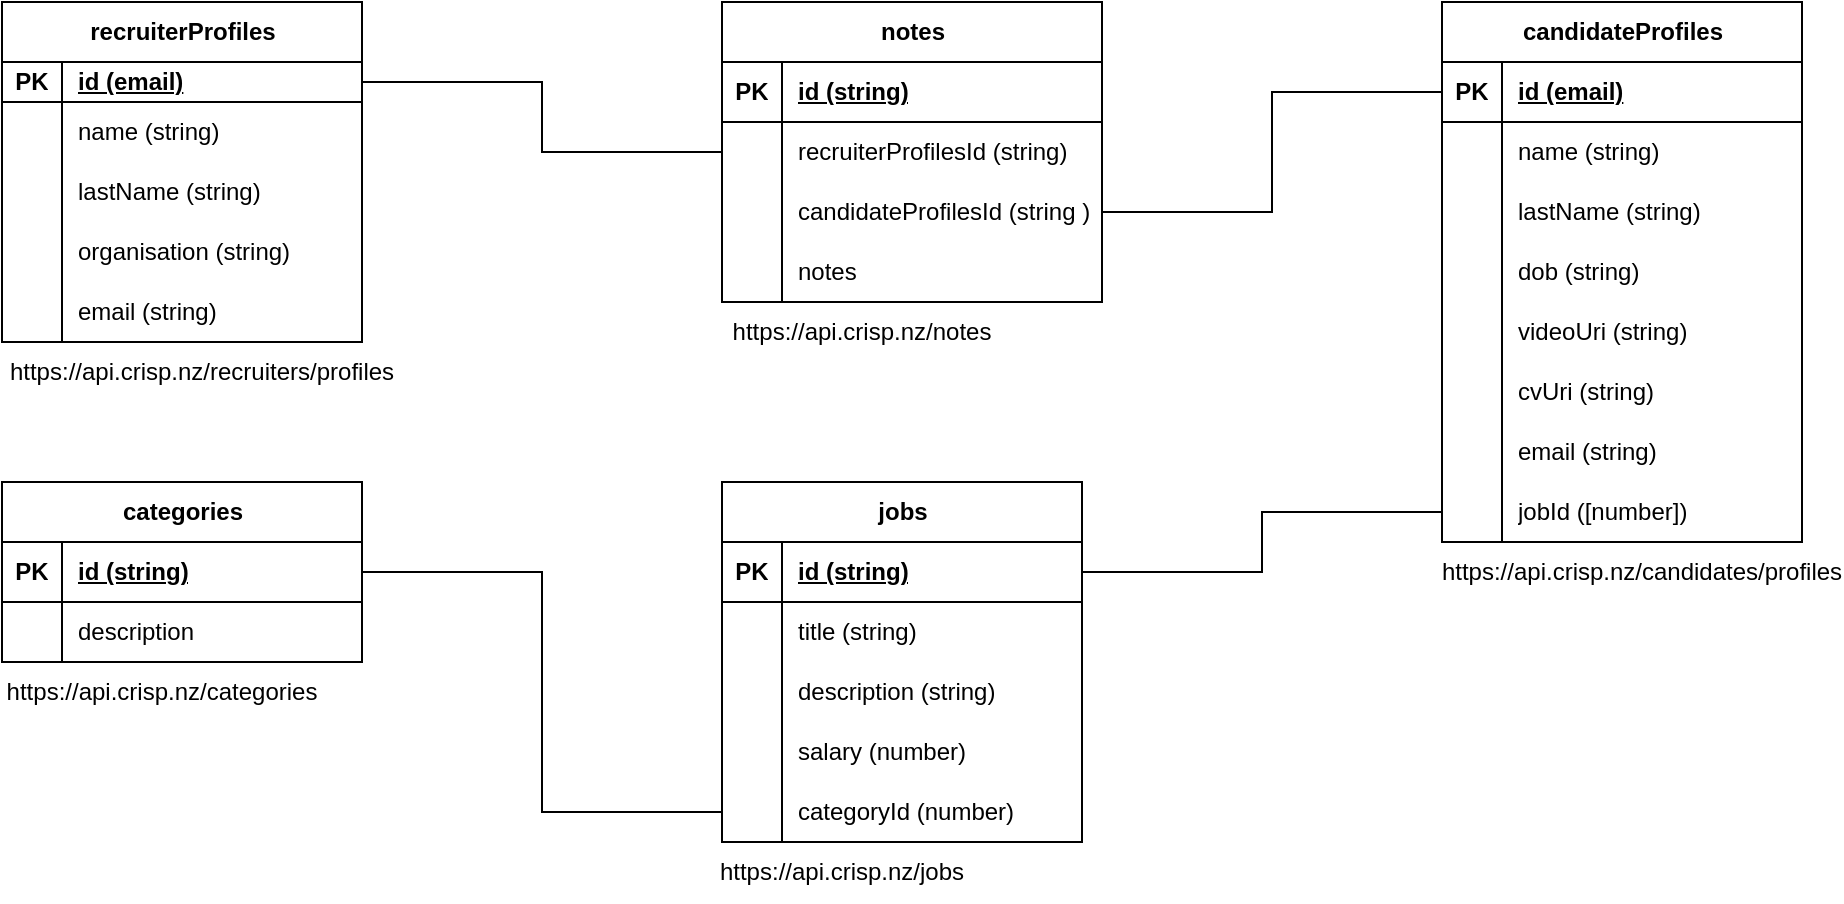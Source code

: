 <mxfile version="24.2.5" type="device">
  <diagram name="Page-1" id="p34B8ISaaaPElcqt_Pla">
    <mxGraphModel dx="1194" dy="756" grid="1" gridSize="10" guides="1" tooltips="1" connect="1" arrows="1" fold="1" page="1" pageScale="1" pageWidth="1169" pageHeight="827" math="0" shadow="0">
      <root>
        <mxCell id="0" />
        <mxCell id="1" parent="0" />
        <mxCell id="lSUQx8kLgc6oG_MkJTXb-1" value="recruiterProfiles" style="shape=table;startSize=30;container=1;collapsible=1;childLayout=tableLayout;fixedRows=1;rowLines=0;fontStyle=1;align=center;resizeLast=1;html=1;" vertex="1" parent="1">
          <mxGeometry x="80" y="80" width="180" height="170" as="geometry" />
        </mxCell>
        <mxCell id="lSUQx8kLgc6oG_MkJTXb-2" value="" style="shape=tableRow;horizontal=0;startSize=0;swimlaneHead=0;swimlaneBody=0;fillColor=none;collapsible=0;dropTarget=0;points=[[0,0.5],[1,0.5]];portConstraint=eastwest;top=0;left=0;right=0;bottom=1;" vertex="1" parent="lSUQx8kLgc6oG_MkJTXb-1">
          <mxGeometry y="30" width="180" height="20" as="geometry" />
        </mxCell>
        <mxCell id="lSUQx8kLgc6oG_MkJTXb-3" value="PK" style="shape=partialRectangle;connectable=0;fillColor=none;top=0;left=0;bottom=0;right=0;fontStyle=1;overflow=hidden;whiteSpace=wrap;html=1;" vertex="1" parent="lSUQx8kLgc6oG_MkJTXb-2">
          <mxGeometry width="30" height="20" as="geometry">
            <mxRectangle width="30" height="20" as="alternateBounds" />
          </mxGeometry>
        </mxCell>
        <mxCell id="lSUQx8kLgc6oG_MkJTXb-4" value="id (email)" style="shape=partialRectangle;connectable=0;fillColor=none;top=0;left=0;bottom=0;right=0;align=left;spacingLeft=6;fontStyle=5;overflow=hidden;whiteSpace=wrap;html=1;" vertex="1" parent="lSUQx8kLgc6oG_MkJTXb-2">
          <mxGeometry x="30" width="150" height="20" as="geometry">
            <mxRectangle width="150" height="20" as="alternateBounds" />
          </mxGeometry>
        </mxCell>
        <mxCell id="lSUQx8kLgc6oG_MkJTXb-5" value="" style="shape=tableRow;horizontal=0;startSize=0;swimlaneHead=0;swimlaneBody=0;fillColor=none;collapsible=0;dropTarget=0;points=[[0,0.5],[1,0.5]];portConstraint=eastwest;top=0;left=0;right=0;bottom=0;" vertex="1" parent="lSUQx8kLgc6oG_MkJTXb-1">
          <mxGeometry y="50" width="180" height="30" as="geometry" />
        </mxCell>
        <mxCell id="lSUQx8kLgc6oG_MkJTXb-6" value="" style="shape=partialRectangle;connectable=0;fillColor=none;top=0;left=0;bottom=0;right=0;editable=1;overflow=hidden;whiteSpace=wrap;html=1;" vertex="1" parent="lSUQx8kLgc6oG_MkJTXb-5">
          <mxGeometry width="30" height="30" as="geometry">
            <mxRectangle width="30" height="30" as="alternateBounds" />
          </mxGeometry>
        </mxCell>
        <mxCell id="lSUQx8kLgc6oG_MkJTXb-7" value="name (string)" style="shape=partialRectangle;connectable=0;fillColor=none;top=0;left=0;bottom=0;right=0;align=left;spacingLeft=6;overflow=hidden;whiteSpace=wrap;html=1;" vertex="1" parent="lSUQx8kLgc6oG_MkJTXb-5">
          <mxGeometry x="30" width="150" height="30" as="geometry">
            <mxRectangle width="150" height="30" as="alternateBounds" />
          </mxGeometry>
        </mxCell>
        <mxCell id="lSUQx8kLgc6oG_MkJTXb-8" value="" style="shape=tableRow;horizontal=0;startSize=0;swimlaneHead=0;swimlaneBody=0;fillColor=none;collapsible=0;dropTarget=0;points=[[0,0.5],[1,0.5]];portConstraint=eastwest;top=0;left=0;right=0;bottom=0;" vertex="1" parent="lSUQx8kLgc6oG_MkJTXb-1">
          <mxGeometry y="80" width="180" height="30" as="geometry" />
        </mxCell>
        <mxCell id="lSUQx8kLgc6oG_MkJTXb-9" value="" style="shape=partialRectangle;connectable=0;fillColor=none;top=0;left=0;bottom=0;right=0;editable=1;overflow=hidden;whiteSpace=wrap;html=1;" vertex="1" parent="lSUQx8kLgc6oG_MkJTXb-8">
          <mxGeometry width="30" height="30" as="geometry">
            <mxRectangle width="30" height="30" as="alternateBounds" />
          </mxGeometry>
        </mxCell>
        <mxCell id="lSUQx8kLgc6oG_MkJTXb-10" value="lastName (string)" style="shape=partialRectangle;connectable=0;fillColor=none;top=0;left=0;bottom=0;right=0;align=left;spacingLeft=6;overflow=hidden;whiteSpace=wrap;html=1;" vertex="1" parent="lSUQx8kLgc6oG_MkJTXb-8">
          <mxGeometry x="30" width="150" height="30" as="geometry">
            <mxRectangle width="150" height="30" as="alternateBounds" />
          </mxGeometry>
        </mxCell>
        <mxCell id="lSUQx8kLgc6oG_MkJTXb-11" value="" style="shape=tableRow;horizontal=0;startSize=0;swimlaneHead=0;swimlaneBody=0;fillColor=none;collapsible=0;dropTarget=0;points=[[0,0.5],[1,0.5]];portConstraint=eastwest;top=0;left=0;right=0;bottom=0;" vertex="1" parent="lSUQx8kLgc6oG_MkJTXb-1">
          <mxGeometry y="110" width="180" height="30" as="geometry" />
        </mxCell>
        <mxCell id="lSUQx8kLgc6oG_MkJTXb-12" value="" style="shape=partialRectangle;connectable=0;fillColor=none;top=0;left=0;bottom=0;right=0;editable=1;overflow=hidden;whiteSpace=wrap;html=1;" vertex="1" parent="lSUQx8kLgc6oG_MkJTXb-11">
          <mxGeometry width="30" height="30" as="geometry">
            <mxRectangle width="30" height="30" as="alternateBounds" />
          </mxGeometry>
        </mxCell>
        <mxCell id="lSUQx8kLgc6oG_MkJTXb-13" value="organisation (string)" style="shape=partialRectangle;connectable=0;fillColor=none;top=0;left=0;bottom=0;right=0;align=left;spacingLeft=6;overflow=hidden;whiteSpace=wrap;html=1;" vertex="1" parent="lSUQx8kLgc6oG_MkJTXb-11">
          <mxGeometry x="30" width="150" height="30" as="geometry">
            <mxRectangle width="150" height="30" as="alternateBounds" />
          </mxGeometry>
        </mxCell>
        <mxCell id="lSUQx8kLgc6oG_MkJTXb-14" value="" style="shape=tableRow;horizontal=0;startSize=0;swimlaneHead=0;swimlaneBody=0;fillColor=none;collapsible=0;dropTarget=0;points=[[0,0.5],[1,0.5]];portConstraint=eastwest;top=0;left=0;right=0;bottom=0;" vertex="1" parent="lSUQx8kLgc6oG_MkJTXb-1">
          <mxGeometry y="140" width="180" height="30" as="geometry" />
        </mxCell>
        <mxCell id="lSUQx8kLgc6oG_MkJTXb-15" value="" style="shape=partialRectangle;connectable=0;fillColor=none;top=0;left=0;bottom=0;right=0;editable=1;overflow=hidden;whiteSpace=wrap;html=1;" vertex="1" parent="lSUQx8kLgc6oG_MkJTXb-14">
          <mxGeometry width="30" height="30" as="geometry">
            <mxRectangle width="30" height="30" as="alternateBounds" />
          </mxGeometry>
        </mxCell>
        <mxCell id="lSUQx8kLgc6oG_MkJTXb-16" value="email (string)" style="shape=partialRectangle;connectable=0;fillColor=none;top=0;left=0;bottom=0;right=0;align=left;spacingLeft=6;overflow=hidden;whiteSpace=wrap;html=1;" vertex="1" parent="lSUQx8kLgc6oG_MkJTXb-14">
          <mxGeometry x="30" width="150" height="30" as="geometry">
            <mxRectangle width="150" height="30" as="alternateBounds" />
          </mxGeometry>
        </mxCell>
        <mxCell id="lSUQx8kLgc6oG_MkJTXb-17" value="https://api.crisp.nz/recruiters/profiles" style="text;html=1;align=center;verticalAlign=middle;whiteSpace=wrap;rounded=0;" vertex="1" parent="1">
          <mxGeometry x="150" y="250" width="60" height="30" as="geometry" />
        </mxCell>
        <mxCell id="lSUQx8kLgc6oG_MkJTXb-18" value="jobs" style="shape=table;startSize=30;container=1;collapsible=1;childLayout=tableLayout;fixedRows=1;rowLines=0;fontStyle=1;align=center;resizeLast=1;html=1;" vertex="1" parent="1">
          <mxGeometry x="440" y="320" width="180" height="180" as="geometry" />
        </mxCell>
        <mxCell id="lSUQx8kLgc6oG_MkJTXb-19" value="" style="shape=tableRow;horizontal=0;startSize=0;swimlaneHead=0;swimlaneBody=0;fillColor=none;collapsible=0;dropTarget=0;points=[[0,0.5],[1,0.5]];portConstraint=eastwest;top=0;left=0;right=0;bottom=1;" vertex="1" parent="lSUQx8kLgc6oG_MkJTXb-18">
          <mxGeometry y="30" width="180" height="30" as="geometry" />
        </mxCell>
        <mxCell id="lSUQx8kLgc6oG_MkJTXb-20" value="PK" style="shape=partialRectangle;connectable=0;fillColor=none;top=0;left=0;bottom=0;right=0;fontStyle=1;overflow=hidden;whiteSpace=wrap;html=1;" vertex="1" parent="lSUQx8kLgc6oG_MkJTXb-19">
          <mxGeometry width="30" height="30" as="geometry">
            <mxRectangle width="30" height="30" as="alternateBounds" />
          </mxGeometry>
        </mxCell>
        <mxCell id="lSUQx8kLgc6oG_MkJTXb-21" value="id (string)" style="shape=partialRectangle;connectable=0;fillColor=none;top=0;left=0;bottom=0;right=0;align=left;spacingLeft=6;fontStyle=5;overflow=hidden;whiteSpace=wrap;html=1;" vertex="1" parent="lSUQx8kLgc6oG_MkJTXb-19">
          <mxGeometry x="30" width="150" height="30" as="geometry">
            <mxRectangle width="150" height="30" as="alternateBounds" />
          </mxGeometry>
        </mxCell>
        <mxCell id="lSUQx8kLgc6oG_MkJTXb-25" value="" style="shape=tableRow;horizontal=0;startSize=0;swimlaneHead=0;swimlaneBody=0;fillColor=none;collapsible=0;dropTarget=0;points=[[0,0.5],[1,0.5]];portConstraint=eastwest;top=0;left=0;right=0;bottom=0;" vertex="1" parent="lSUQx8kLgc6oG_MkJTXb-18">
          <mxGeometry y="60" width="180" height="30" as="geometry" />
        </mxCell>
        <mxCell id="lSUQx8kLgc6oG_MkJTXb-26" value="" style="shape=partialRectangle;connectable=0;fillColor=none;top=0;left=0;bottom=0;right=0;editable=1;overflow=hidden;whiteSpace=wrap;html=1;" vertex="1" parent="lSUQx8kLgc6oG_MkJTXb-25">
          <mxGeometry width="30" height="30" as="geometry">
            <mxRectangle width="30" height="30" as="alternateBounds" />
          </mxGeometry>
        </mxCell>
        <mxCell id="lSUQx8kLgc6oG_MkJTXb-27" value="title (string)" style="shape=partialRectangle;connectable=0;fillColor=none;top=0;left=0;bottom=0;right=0;align=left;spacingLeft=6;overflow=hidden;whiteSpace=wrap;html=1;" vertex="1" parent="lSUQx8kLgc6oG_MkJTXb-25">
          <mxGeometry x="30" width="150" height="30" as="geometry">
            <mxRectangle width="150" height="30" as="alternateBounds" />
          </mxGeometry>
        </mxCell>
        <mxCell id="lSUQx8kLgc6oG_MkJTXb-28" value="" style="shape=tableRow;horizontal=0;startSize=0;swimlaneHead=0;swimlaneBody=0;fillColor=none;collapsible=0;dropTarget=0;points=[[0,0.5],[1,0.5]];portConstraint=eastwest;top=0;left=0;right=0;bottom=0;" vertex="1" parent="lSUQx8kLgc6oG_MkJTXb-18">
          <mxGeometry y="90" width="180" height="30" as="geometry" />
        </mxCell>
        <mxCell id="lSUQx8kLgc6oG_MkJTXb-29" value="" style="shape=partialRectangle;connectable=0;fillColor=none;top=0;left=0;bottom=0;right=0;editable=1;overflow=hidden;whiteSpace=wrap;html=1;" vertex="1" parent="lSUQx8kLgc6oG_MkJTXb-28">
          <mxGeometry width="30" height="30" as="geometry">
            <mxRectangle width="30" height="30" as="alternateBounds" />
          </mxGeometry>
        </mxCell>
        <mxCell id="lSUQx8kLgc6oG_MkJTXb-30" value="description (string)" style="shape=partialRectangle;connectable=0;fillColor=none;top=0;left=0;bottom=0;right=0;align=left;spacingLeft=6;overflow=hidden;whiteSpace=wrap;html=1;" vertex="1" parent="lSUQx8kLgc6oG_MkJTXb-28">
          <mxGeometry x="30" width="150" height="30" as="geometry">
            <mxRectangle width="150" height="30" as="alternateBounds" />
          </mxGeometry>
        </mxCell>
        <mxCell id="lSUQx8kLgc6oG_MkJTXb-31" value="" style="shape=tableRow;horizontal=0;startSize=0;swimlaneHead=0;swimlaneBody=0;fillColor=none;collapsible=0;dropTarget=0;points=[[0,0.5],[1,0.5]];portConstraint=eastwest;top=0;left=0;right=0;bottom=0;" vertex="1" parent="lSUQx8kLgc6oG_MkJTXb-18">
          <mxGeometry y="120" width="180" height="30" as="geometry" />
        </mxCell>
        <mxCell id="lSUQx8kLgc6oG_MkJTXb-32" value="" style="shape=partialRectangle;connectable=0;fillColor=none;top=0;left=0;bottom=0;right=0;editable=1;overflow=hidden;whiteSpace=wrap;html=1;" vertex="1" parent="lSUQx8kLgc6oG_MkJTXb-31">
          <mxGeometry width="30" height="30" as="geometry">
            <mxRectangle width="30" height="30" as="alternateBounds" />
          </mxGeometry>
        </mxCell>
        <mxCell id="lSUQx8kLgc6oG_MkJTXb-33" value="salary (number)" style="shape=partialRectangle;connectable=0;fillColor=none;top=0;left=0;bottom=0;right=0;align=left;spacingLeft=6;overflow=hidden;whiteSpace=wrap;html=1;" vertex="1" parent="lSUQx8kLgc6oG_MkJTXb-31">
          <mxGeometry x="30" width="150" height="30" as="geometry">
            <mxRectangle width="150" height="30" as="alternateBounds" />
          </mxGeometry>
        </mxCell>
        <mxCell id="lSUQx8kLgc6oG_MkJTXb-186" value="" style="shape=tableRow;horizontal=0;startSize=0;swimlaneHead=0;swimlaneBody=0;fillColor=none;collapsible=0;dropTarget=0;points=[[0,0.5],[1,0.5]];portConstraint=eastwest;top=0;left=0;right=0;bottom=0;" vertex="1" parent="lSUQx8kLgc6oG_MkJTXb-18">
          <mxGeometry y="150" width="180" height="30" as="geometry" />
        </mxCell>
        <mxCell id="lSUQx8kLgc6oG_MkJTXb-187" value="" style="shape=partialRectangle;connectable=0;fillColor=none;top=0;left=0;bottom=0;right=0;editable=1;overflow=hidden;whiteSpace=wrap;html=1;" vertex="1" parent="lSUQx8kLgc6oG_MkJTXb-186">
          <mxGeometry width="30" height="30" as="geometry">
            <mxRectangle width="30" height="30" as="alternateBounds" />
          </mxGeometry>
        </mxCell>
        <mxCell id="lSUQx8kLgc6oG_MkJTXb-188" value="categoryId (number)" style="shape=partialRectangle;connectable=0;fillColor=none;top=0;left=0;bottom=0;right=0;align=left;spacingLeft=6;overflow=hidden;whiteSpace=wrap;html=1;" vertex="1" parent="lSUQx8kLgc6oG_MkJTXb-186">
          <mxGeometry x="30" width="150" height="30" as="geometry">
            <mxRectangle width="150" height="30" as="alternateBounds" />
          </mxGeometry>
        </mxCell>
        <mxCell id="lSUQx8kLgc6oG_MkJTXb-34" value="candidateProfiles" style="shape=table;startSize=30;container=1;collapsible=1;childLayout=tableLayout;fixedRows=1;rowLines=0;fontStyle=1;align=center;resizeLast=1;html=1;" vertex="1" parent="1">
          <mxGeometry x="800" y="80" width="180" height="270" as="geometry" />
        </mxCell>
        <mxCell id="lSUQx8kLgc6oG_MkJTXb-35" value="" style="shape=tableRow;horizontal=0;startSize=0;swimlaneHead=0;swimlaneBody=0;fillColor=none;collapsible=0;dropTarget=0;points=[[0,0.5],[1,0.5]];portConstraint=eastwest;top=0;left=0;right=0;bottom=1;" vertex="1" parent="lSUQx8kLgc6oG_MkJTXb-34">
          <mxGeometry y="30" width="180" height="30" as="geometry" />
        </mxCell>
        <mxCell id="lSUQx8kLgc6oG_MkJTXb-36" value="PK" style="shape=partialRectangle;connectable=0;fillColor=none;top=0;left=0;bottom=0;right=0;fontStyle=1;overflow=hidden;whiteSpace=wrap;html=1;" vertex="1" parent="lSUQx8kLgc6oG_MkJTXb-35">
          <mxGeometry width="30" height="30" as="geometry">
            <mxRectangle width="30" height="30" as="alternateBounds" />
          </mxGeometry>
        </mxCell>
        <mxCell id="lSUQx8kLgc6oG_MkJTXb-37" value="id (email)" style="shape=partialRectangle;connectable=0;fillColor=none;top=0;left=0;bottom=0;right=0;align=left;spacingLeft=6;fontStyle=5;overflow=hidden;whiteSpace=wrap;html=1;" vertex="1" parent="lSUQx8kLgc6oG_MkJTXb-35">
          <mxGeometry x="30" width="150" height="30" as="geometry">
            <mxRectangle width="150" height="30" as="alternateBounds" />
          </mxGeometry>
        </mxCell>
        <mxCell id="lSUQx8kLgc6oG_MkJTXb-38" value="" style="shape=tableRow;horizontal=0;startSize=0;swimlaneHead=0;swimlaneBody=0;fillColor=none;collapsible=0;dropTarget=0;points=[[0,0.5],[1,0.5]];portConstraint=eastwest;top=0;left=0;right=0;bottom=0;" vertex="1" parent="lSUQx8kLgc6oG_MkJTXb-34">
          <mxGeometry y="60" width="180" height="30" as="geometry" />
        </mxCell>
        <mxCell id="lSUQx8kLgc6oG_MkJTXb-39" value="" style="shape=partialRectangle;connectable=0;fillColor=none;top=0;left=0;bottom=0;right=0;editable=1;overflow=hidden;whiteSpace=wrap;html=1;" vertex="1" parent="lSUQx8kLgc6oG_MkJTXb-38">
          <mxGeometry width="30" height="30" as="geometry">
            <mxRectangle width="30" height="30" as="alternateBounds" />
          </mxGeometry>
        </mxCell>
        <mxCell id="lSUQx8kLgc6oG_MkJTXb-40" value="name (string)" style="shape=partialRectangle;connectable=0;fillColor=none;top=0;left=0;bottom=0;right=0;align=left;spacingLeft=6;overflow=hidden;whiteSpace=wrap;html=1;" vertex="1" parent="lSUQx8kLgc6oG_MkJTXb-38">
          <mxGeometry x="30" width="150" height="30" as="geometry">
            <mxRectangle width="150" height="30" as="alternateBounds" />
          </mxGeometry>
        </mxCell>
        <mxCell id="lSUQx8kLgc6oG_MkJTXb-41" value="" style="shape=tableRow;horizontal=0;startSize=0;swimlaneHead=0;swimlaneBody=0;fillColor=none;collapsible=0;dropTarget=0;points=[[0,0.5],[1,0.5]];portConstraint=eastwest;top=0;left=0;right=0;bottom=0;" vertex="1" parent="lSUQx8kLgc6oG_MkJTXb-34">
          <mxGeometry y="90" width="180" height="30" as="geometry" />
        </mxCell>
        <mxCell id="lSUQx8kLgc6oG_MkJTXb-42" value="" style="shape=partialRectangle;connectable=0;fillColor=none;top=0;left=0;bottom=0;right=0;editable=1;overflow=hidden;whiteSpace=wrap;html=1;" vertex="1" parent="lSUQx8kLgc6oG_MkJTXb-41">
          <mxGeometry width="30" height="30" as="geometry">
            <mxRectangle width="30" height="30" as="alternateBounds" />
          </mxGeometry>
        </mxCell>
        <mxCell id="lSUQx8kLgc6oG_MkJTXb-43" value="lastName (string)" style="shape=partialRectangle;connectable=0;fillColor=none;top=0;left=0;bottom=0;right=0;align=left;spacingLeft=6;overflow=hidden;whiteSpace=wrap;html=1;" vertex="1" parent="lSUQx8kLgc6oG_MkJTXb-41">
          <mxGeometry x="30" width="150" height="30" as="geometry">
            <mxRectangle width="150" height="30" as="alternateBounds" />
          </mxGeometry>
        </mxCell>
        <mxCell id="lSUQx8kLgc6oG_MkJTXb-44" value="" style="shape=tableRow;horizontal=0;startSize=0;swimlaneHead=0;swimlaneBody=0;fillColor=none;collapsible=0;dropTarget=0;points=[[0,0.5],[1,0.5]];portConstraint=eastwest;top=0;left=0;right=0;bottom=0;" vertex="1" parent="lSUQx8kLgc6oG_MkJTXb-34">
          <mxGeometry y="120" width="180" height="30" as="geometry" />
        </mxCell>
        <mxCell id="lSUQx8kLgc6oG_MkJTXb-45" value="" style="shape=partialRectangle;connectable=0;fillColor=none;top=0;left=0;bottom=0;right=0;editable=1;overflow=hidden;whiteSpace=wrap;html=1;" vertex="1" parent="lSUQx8kLgc6oG_MkJTXb-44">
          <mxGeometry width="30" height="30" as="geometry">
            <mxRectangle width="30" height="30" as="alternateBounds" />
          </mxGeometry>
        </mxCell>
        <mxCell id="lSUQx8kLgc6oG_MkJTXb-46" value="dob (string)" style="shape=partialRectangle;connectable=0;fillColor=none;top=0;left=0;bottom=0;right=0;align=left;spacingLeft=6;overflow=hidden;whiteSpace=wrap;html=1;" vertex="1" parent="lSUQx8kLgc6oG_MkJTXb-44">
          <mxGeometry x="30" width="150" height="30" as="geometry">
            <mxRectangle width="150" height="30" as="alternateBounds" />
          </mxGeometry>
        </mxCell>
        <mxCell id="lSUQx8kLgc6oG_MkJTXb-47" value="" style="shape=tableRow;horizontal=0;startSize=0;swimlaneHead=0;swimlaneBody=0;fillColor=none;collapsible=0;dropTarget=0;points=[[0,0.5],[1,0.5]];portConstraint=eastwest;top=0;left=0;right=0;bottom=0;" vertex="1" parent="lSUQx8kLgc6oG_MkJTXb-34">
          <mxGeometry y="150" width="180" height="30" as="geometry" />
        </mxCell>
        <mxCell id="lSUQx8kLgc6oG_MkJTXb-48" value="" style="shape=partialRectangle;connectable=0;fillColor=none;top=0;left=0;bottom=0;right=0;editable=1;overflow=hidden;whiteSpace=wrap;html=1;" vertex="1" parent="lSUQx8kLgc6oG_MkJTXb-47">
          <mxGeometry width="30" height="30" as="geometry">
            <mxRectangle width="30" height="30" as="alternateBounds" />
          </mxGeometry>
        </mxCell>
        <mxCell id="lSUQx8kLgc6oG_MkJTXb-49" value="videoUri (string)" style="shape=partialRectangle;connectable=0;fillColor=none;top=0;left=0;bottom=0;right=0;align=left;spacingLeft=6;overflow=hidden;whiteSpace=wrap;html=1;" vertex="1" parent="lSUQx8kLgc6oG_MkJTXb-47">
          <mxGeometry x="30" width="150" height="30" as="geometry">
            <mxRectangle width="150" height="30" as="alternateBounds" />
          </mxGeometry>
        </mxCell>
        <mxCell id="lSUQx8kLgc6oG_MkJTXb-50" value="" style="shape=tableRow;horizontal=0;startSize=0;swimlaneHead=0;swimlaneBody=0;fillColor=none;collapsible=0;dropTarget=0;points=[[0,0.5],[1,0.5]];portConstraint=eastwest;top=0;left=0;right=0;bottom=0;" vertex="1" parent="lSUQx8kLgc6oG_MkJTXb-34">
          <mxGeometry y="180" width="180" height="30" as="geometry" />
        </mxCell>
        <mxCell id="lSUQx8kLgc6oG_MkJTXb-51" value="" style="shape=partialRectangle;connectable=0;fillColor=none;top=0;left=0;bottom=0;right=0;editable=1;overflow=hidden;whiteSpace=wrap;html=1;" vertex="1" parent="lSUQx8kLgc6oG_MkJTXb-50">
          <mxGeometry width="30" height="30" as="geometry">
            <mxRectangle width="30" height="30" as="alternateBounds" />
          </mxGeometry>
        </mxCell>
        <mxCell id="lSUQx8kLgc6oG_MkJTXb-52" value="cvUri (string)" style="shape=partialRectangle;connectable=0;fillColor=none;top=0;left=0;bottom=0;right=0;align=left;spacingLeft=6;overflow=hidden;whiteSpace=wrap;html=1;" vertex="1" parent="lSUQx8kLgc6oG_MkJTXb-50">
          <mxGeometry x="30" width="150" height="30" as="geometry">
            <mxRectangle width="150" height="30" as="alternateBounds" />
          </mxGeometry>
        </mxCell>
        <mxCell id="lSUQx8kLgc6oG_MkJTXb-53" value="" style="shape=tableRow;horizontal=0;startSize=0;swimlaneHead=0;swimlaneBody=0;fillColor=none;collapsible=0;dropTarget=0;points=[[0,0.5],[1,0.5]];portConstraint=eastwest;top=0;left=0;right=0;bottom=0;" vertex="1" parent="lSUQx8kLgc6oG_MkJTXb-34">
          <mxGeometry y="210" width="180" height="30" as="geometry" />
        </mxCell>
        <mxCell id="lSUQx8kLgc6oG_MkJTXb-54" value="" style="shape=partialRectangle;connectable=0;fillColor=none;top=0;left=0;bottom=0;right=0;editable=1;overflow=hidden;whiteSpace=wrap;html=1;" vertex="1" parent="lSUQx8kLgc6oG_MkJTXb-53">
          <mxGeometry width="30" height="30" as="geometry">
            <mxRectangle width="30" height="30" as="alternateBounds" />
          </mxGeometry>
        </mxCell>
        <mxCell id="lSUQx8kLgc6oG_MkJTXb-55" value="email (string)" style="shape=partialRectangle;connectable=0;fillColor=none;top=0;left=0;bottom=0;right=0;align=left;spacingLeft=6;overflow=hidden;whiteSpace=wrap;html=1;" vertex="1" parent="lSUQx8kLgc6oG_MkJTXb-53">
          <mxGeometry x="30" width="150" height="30" as="geometry">
            <mxRectangle width="150" height="30" as="alternateBounds" />
          </mxGeometry>
        </mxCell>
        <mxCell id="lSUQx8kLgc6oG_MkJTXb-56" value="" style="shape=tableRow;horizontal=0;startSize=0;swimlaneHead=0;swimlaneBody=0;fillColor=none;collapsible=0;dropTarget=0;points=[[0,0.5],[1,0.5]];portConstraint=eastwest;top=0;left=0;right=0;bottom=0;" vertex="1" parent="lSUQx8kLgc6oG_MkJTXb-34">
          <mxGeometry y="240" width="180" height="30" as="geometry" />
        </mxCell>
        <mxCell id="lSUQx8kLgc6oG_MkJTXb-57" value="" style="shape=partialRectangle;connectable=0;fillColor=none;top=0;left=0;bottom=0;right=0;editable=1;overflow=hidden;whiteSpace=wrap;html=1;" vertex="1" parent="lSUQx8kLgc6oG_MkJTXb-56">
          <mxGeometry width="30" height="30" as="geometry">
            <mxRectangle width="30" height="30" as="alternateBounds" />
          </mxGeometry>
        </mxCell>
        <mxCell id="lSUQx8kLgc6oG_MkJTXb-58" value="jobId ([number])" style="shape=partialRectangle;connectable=0;fillColor=none;top=0;left=0;bottom=0;right=0;align=left;spacingLeft=6;overflow=hidden;whiteSpace=wrap;html=1;" vertex="1" parent="lSUQx8kLgc6oG_MkJTXb-56">
          <mxGeometry x="30" width="150" height="30" as="geometry">
            <mxRectangle width="150" height="30" as="alternateBounds" />
          </mxGeometry>
        </mxCell>
        <mxCell id="lSUQx8kLgc6oG_MkJTXb-60" value="categories" style="shape=table;startSize=30;container=1;collapsible=1;childLayout=tableLayout;fixedRows=1;rowLines=0;fontStyle=1;align=center;resizeLast=1;html=1;" vertex="1" parent="1">
          <mxGeometry x="80" y="320" width="180" height="90" as="geometry" />
        </mxCell>
        <mxCell id="lSUQx8kLgc6oG_MkJTXb-61" value="" style="shape=tableRow;horizontal=0;startSize=0;swimlaneHead=0;swimlaneBody=0;fillColor=none;collapsible=0;dropTarget=0;points=[[0,0.5],[1,0.5]];portConstraint=eastwest;top=0;left=0;right=0;bottom=1;" vertex="1" parent="lSUQx8kLgc6oG_MkJTXb-60">
          <mxGeometry y="30" width="180" height="30" as="geometry" />
        </mxCell>
        <mxCell id="lSUQx8kLgc6oG_MkJTXb-62" value="PK" style="shape=partialRectangle;connectable=0;fillColor=none;top=0;left=0;bottom=0;right=0;fontStyle=1;overflow=hidden;whiteSpace=wrap;html=1;" vertex="1" parent="lSUQx8kLgc6oG_MkJTXb-61">
          <mxGeometry width="30" height="30" as="geometry">
            <mxRectangle width="30" height="30" as="alternateBounds" />
          </mxGeometry>
        </mxCell>
        <mxCell id="lSUQx8kLgc6oG_MkJTXb-63" value="id (string)" style="shape=partialRectangle;connectable=0;fillColor=none;top=0;left=0;bottom=0;right=0;align=left;spacingLeft=6;fontStyle=5;overflow=hidden;whiteSpace=wrap;html=1;" vertex="1" parent="lSUQx8kLgc6oG_MkJTXb-61">
          <mxGeometry x="30" width="150" height="30" as="geometry">
            <mxRectangle width="150" height="30" as="alternateBounds" />
          </mxGeometry>
        </mxCell>
        <mxCell id="lSUQx8kLgc6oG_MkJTXb-64" value="" style="shape=tableRow;horizontal=0;startSize=0;swimlaneHead=0;swimlaneBody=0;fillColor=none;collapsible=0;dropTarget=0;points=[[0,0.5],[1,0.5]];portConstraint=eastwest;top=0;left=0;right=0;bottom=0;" vertex="1" parent="lSUQx8kLgc6oG_MkJTXb-60">
          <mxGeometry y="60" width="180" height="30" as="geometry" />
        </mxCell>
        <mxCell id="lSUQx8kLgc6oG_MkJTXb-65" value="" style="shape=partialRectangle;connectable=0;fillColor=none;top=0;left=0;bottom=0;right=0;editable=1;overflow=hidden;whiteSpace=wrap;html=1;" vertex="1" parent="lSUQx8kLgc6oG_MkJTXb-64">
          <mxGeometry width="30" height="30" as="geometry">
            <mxRectangle width="30" height="30" as="alternateBounds" />
          </mxGeometry>
        </mxCell>
        <mxCell id="lSUQx8kLgc6oG_MkJTXb-66" value="description" style="shape=partialRectangle;connectable=0;fillColor=none;top=0;left=0;bottom=0;right=0;align=left;spacingLeft=6;overflow=hidden;whiteSpace=wrap;html=1;" vertex="1" parent="lSUQx8kLgc6oG_MkJTXb-64">
          <mxGeometry x="30" width="150" height="30" as="geometry">
            <mxRectangle width="150" height="30" as="alternateBounds" />
          </mxGeometry>
        </mxCell>
        <mxCell id="lSUQx8kLgc6oG_MkJTXb-73" value="https://api.crisp.nz/jobs" style="text;html=1;align=center;verticalAlign=middle;whiteSpace=wrap;rounded=0;" vertex="1" parent="1">
          <mxGeometry x="470" y="500" width="60" height="30" as="geometry" />
        </mxCell>
        <mxCell id="lSUQx8kLgc6oG_MkJTXb-76" value="https://api.crisp.nz/candidates/profiles" style="text;html=1;align=center;verticalAlign=middle;whiteSpace=wrap;rounded=0;" vertex="1" parent="1">
          <mxGeometry x="870" y="350" width="60" height="30" as="geometry" />
        </mxCell>
        <mxCell id="lSUQx8kLgc6oG_MkJTXb-77" value="https://api.crisp.nz/categories" style="text;html=1;align=center;verticalAlign=middle;whiteSpace=wrap;rounded=0;" vertex="1" parent="1">
          <mxGeometry x="130" y="410" width="60" height="30" as="geometry" />
        </mxCell>
        <mxCell id="lSUQx8kLgc6oG_MkJTXb-131" value="notes" style="shape=table;startSize=30;container=1;collapsible=1;childLayout=tableLayout;fixedRows=1;rowLines=0;fontStyle=1;align=center;resizeLast=1;html=1;" vertex="1" parent="1">
          <mxGeometry x="440" y="80" width="190" height="150" as="geometry" />
        </mxCell>
        <mxCell id="lSUQx8kLgc6oG_MkJTXb-132" value="" style="shape=tableRow;horizontal=0;startSize=0;swimlaneHead=0;swimlaneBody=0;fillColor=none;collapsible=0;dropTarget=0;points=[[0,0.5],[1,0.5]];portConstraint=eastwest;top=0;left=0;right=0;bottom=1;" vertex="1" parent="lSUQx8kLgc6oG_MkJTXb-131">
          <mxGeometry y="30" width="190" height="30" as="geometry" />
        </mxCell>
        <mxCell id="lSUQx8kLgc6oG_MkJTXb-133" value="PK" style="shape=partialRectangle;connectable=0;fillColor=none;top=0;left=0;bottom=0;right=0;fontStyle=1;overflow=hidden;whiteSpace=wrap;html=1;" vertex="1" parent="lSUQx8kLgc6oG_MkJTXb-132">
          <mxGeometry width="30" height="30" as="geometry">
            <mxRectangle width="30" height="30" as="alternateBounds" />
          </mxGeometry>
        </mxCell>
        <mxCell id="lSUQx8kLgc6oG_MkJTXb-134" value="id (string)" style="shape=partialRectangle;connectable=0;fillColor=none;top=0;left=0;bottom=0;right=0;align=left;spacingLeft=6;fontStyle=5;overflow=hidden;whiteSpace=wrap;html=1;" vertex="1" parent="lSUQx8kLgc6oG_MkJTXb-132">
          <mxGeometry x="30" width="160" height="30" as="geometry">
            <mxRectangle width="160" height="30" as="alternateBounds" />
          </mxGeometry>
        </mxCell>
        <mxCell id="lSUQx8kLgc6oG_MkJTXb-135" value="" style="shape=tableRow;horizontal=0;startSize=0;swimlaneHead=0;swimlaneBody=0;fillColor=none;collapsible=0;dropTarget=0;points=[[0,0.5],[1,0.5]];portConstraint=eastwest;top=0;left=0;right=0;bottom=0;" vertex="1" parent="lSUQx8kLgc6oG_MkJTXb-131">
          <mxGeometry y="60" width="190" height="30" as="geometry" />
        </mxCell>
        <mxCell id="lSUQx8kLgc6oG_MkJTXb-136" value="" style="shape=partialRectangle;connectable=0;fillColor=none;top=0;left=0;bottom=0;right=0;editable=1;overflow=hidden;whiteSpace=wrap;html=1;" vertex="1" parent="lSUQx8kLgc6oG_MkJTXb-135">
          <mxGeometry width="30" height="30" as="geometry">
            <mxRectangle width="30" height="30" as="alternateBounds" />
          </mxGeometry>
        </mxCell>
        <mxCell id="lSUQx8kLgc6oG_MkJTXb-137" value="recruiterProfilesId (string)" style="shape=partialRectangle;connectable=0;fillColor=none;top=0;left=0;bottom=0;right=0;align=left;spacingLeft=6;overflow=hidden;whiteSpace=wrap;html=1;" vertex="1" parent="lSUQx8kLgc6oG_MkJTXb-135">
          <mxGeometry x="30" width="160" height="30" as="geometry">
            <mxRectangle width="160" height="30" as="alternateBounds" />
          </mxGeometry>
        </mxCell>
        <mxCell id="lSUQx8kLgc6oG_MkJTXb-138" value="" style="shape=tableRow;horizontal=0;startSize=0;swimlaneHead=0;swimlaneBody=0;fillColor=none;collapsible=0;dropTarget=0;points=[[0,0.5],[1,0.5]];portConstraint=eastwest;top=0;left=0;right=0;bottom=0;" vertex="1" parent="lSUQx8kLgc6oG_MkJTXb-131">
          <mxGeometry y="90" width="190" height="30" as="geometry" />
        </mxCell>
        <mxCell id="lSUQx8kLgc6oG_MkJTXb-139" value="" style="shape=partialRectangle;connectable=0;fillColor=none;top=0;left=0;bottom=0;right=0;editable=1;overflow=hidden;whiteSpace=wrap;html=1;" vertex="1" parent="lSUQx8kLgc6oG_MkJTXb-138">
          <mxGeometry width="30" height="30" as="geometry">
            <mxRectangle width="30" height="30" as="alternateBounds" />
          </mxGeometry>
        </mxCell>
        <mxCell id="lSUQx8kLgc6oG_MkJTXb-140" value="candidateProfilesId (string )" style="shape=partialRectangle;connectable=0;fillColor=none;top=0;left=0;bottom=0;right=0;align=left;spacingLeft=6;overflow=hidden;whiteSpace=wrap;html=1;" vertex="1" parent="lSUQx8kLgc6oG_MkJTXb-138">
          <mxGeometry x="30" width="160" height="30" as="geometry">
            <mxRectangle width="160" height="30" as="alternateBounds" />
          </mxGeometry>
        </mxCell>
        <mxCell id="lSUQx8kLgc6oG_MkJTXb-141" value="" style="shape=tableRow;horizontal=0;startSize=0;swimlaneHead=0;swimlaneBody=0;fillColor=none;collapsible=0;dropTarget=0;points=[[0,0.5],[1,0.5]];portConstraint=eastwest;top=0;left=0;right=0;bottom=0;" vertex="1" parent="lSUQx8kLgc6oG_MkJTXb-131">
          <mxGeometry y="120" width="190" height="30" as="geometry" />
        </mxCell>
        <mxCell id="lSUQx8kLgc6oG_MkJTXb-142" value="" style="shape=partialRectangle;connectable=0;fillColor=none;top=0;left=0;bottom=0;right=0;editable=1;overflow=hidden;whiteSpace=wrap;html=1;" vertex="1" parent="lSUQx8kLgc6oG_MkJTXb-141">
          <mxGeometry width="30" height="30" as="geometry">
            <mxRectangle width="30" height="30" as="alternateBounds" />
          </mxGeometry>
        </mxCell>
        <mxCell id="lSUQx8kLgc6oG_MkJTXb-143" value="notes" style="shape=partialRectangle;connectable=0;fillColor=none;top=0;left=0;bottom=0;right=0;align=left;spacingLeft=6;overflow=hidden;whiteSpace=wrap;html=1;" vertex="1" parent="lSUQx8kLgc6oG_MkJTXb-141">
          <mxGeometry x="30" width="160" height="30" as="geometry">
            <mxRectangle width="160" height="30" as="alternateBounds" />
          </mxGeometry>
        </mxCell>
        <mxCell id="lSUQx8kLgc6oG_MkJTXb-144" value="https://api.crisp.nz/notes" style="text;html=1;align=center;verticalAlign=middle;whiteSpace=wrap;rounded=0;" vertex="1" parent="1">
          <mxGeometry x="480" y="230" width="60" height="30" as="geometry" />
        </mxCell>
        <mxCell id="lSUQx8kLgc6oG_MkJTXb-145" style="edgeStyle=orthogonalEdgeStyle;rounded=0;orthogonalLoop=1;jettySize=auto;html=1;exitX=0;exitY=0.5;exitDx=0;exitDy=0;entryX=1;entryY=0.5;entryDx=0;entryDy=0;endArrow=none;endFill=0;" edge="1" parent="1" source="lSUQx8kLgc6oG_MkJTXb-35" target="lSUQx8kLgc6oG_MkJTXb-138">
          <mxGeometry relative="1" as="geometry" />
        </mxCell>
        <mxCell id="lSUQx8kLgc6oG_MkJTXb-146" style="edgeStyle=orthogonalEdgeStyle;rounded=0;orthogonalLoop=1;jettySize=auto;html=1;entryX=0;entryY=0.5;entryDx=0;entryDy=0;endArrow=none;endFill=0;" edge="1" parent="1" source="lSUQx8kLgc6oG_MkJTXb-2" target="lSUQx8kLgc6oG_MkJTXb-135">
          <mxGeometry relative="1" as="geometry" />
        </mxCell>
        <mxCell id="lSUQx8kLgc6oG_MkJTXb-189" style="edgeStyle=orthogonalEdgeStyle;rounded=0;orthogonalLoop=1;jettySize=auto;html=1;entryX=0;entryY=0.5;entryDx=0;entryDy=0;endArrow=none;endFill=0;" edge="1" parent="1" source="lSUQx8kLgc6oG_MkJTXb-61" target="lSUQx8kLgc6oG_MkJTXb-186">
          <mxGeometry relative="1" as="geometry" />
        </mxCell>
        <mxCell id="lSUQx8kLgc6oG_MkJTXb-190" style="edgeStyle=orthogonalEdgeStyle;rounded=0;orthogonalLoop=1;jettySize=auto;html=1;entryX=1;entryY=0.5;entryDx=0;entryDy=0;endArrow=none;endFill=0;" edge="1" parent="1" source="lSUQx8kLgc6oG_MkJTXb-56" target="lSUQx8kLgc6oG_MkJTXb-19">
          <mxGeometry relative="1" as="geometry" />
        </mxCell>
      </root>
    </mxGraphModel>
  </diagram>
</mxfile>
